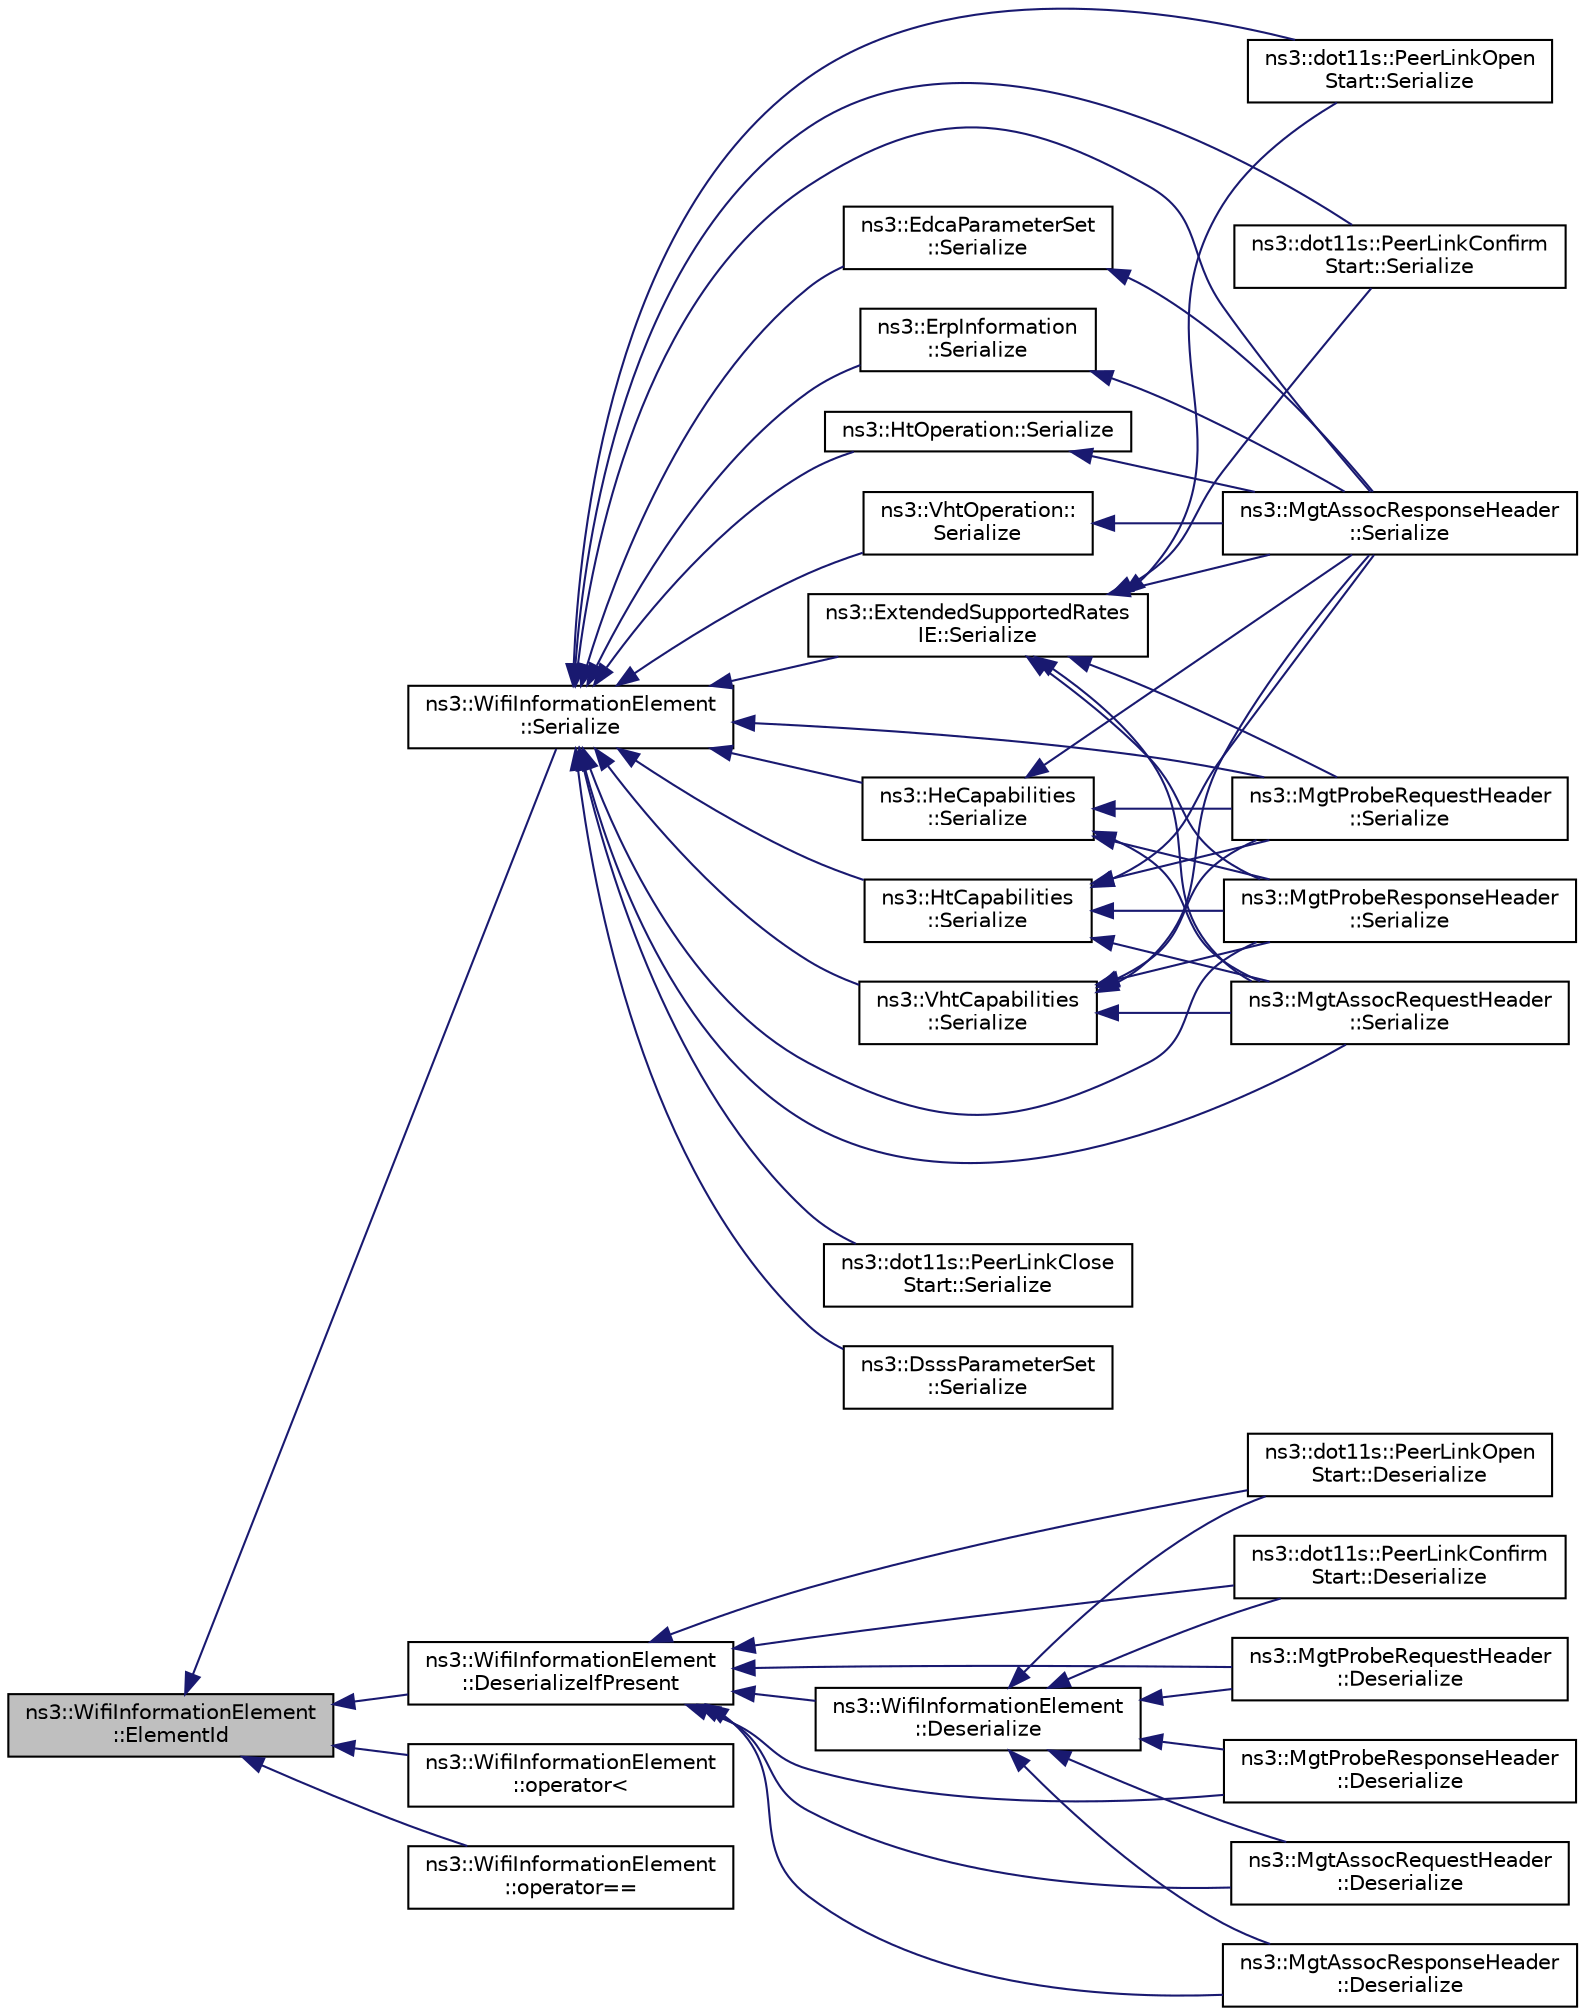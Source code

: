 digraph "ns3::WifiInformationElement::ElementId"
{
  edge [fontname="Helvetica",fontsize="10",labelfontname="Helvetica",labelfontsize="10"];
  node [fontname="Helvetica",fontsize="10",shape=record];
  rankdir="LR";
  Node1 [label="ns3::WifiInformationElement\l::ElementId",height=0.2,width=0.4,color="black", fillcolor="grey75", style="filled", fontcolor="black"];
  Node1 -> Node2 [dir="back",color="midnightblue",fontsize="10",style="solid"];
  Node2 [label="ns3::WifiInformationElement\l::Serialize",height=0.2,width=0.4,color="black", fillcolor="white", style="filled",URL="$d4/db6/classns3_1_1WifiInformationElement.html#a2f43932681fae6e2bc7a978e9493811e"];
  Node2 -> Node3 [dir="back",color="midnightblue",fontsize="10",style="solid"];
  Node3 [label="ns3::dot11s::PeerLinkOpen\lStart::Serialize",height=0.2,width=0.4,color="black", fillcolor="white", style="filled",URL="$da/d35/classns3_1_1dot11s_1_1PeerLinkOpenStart.html#a1c115bceee658219bbcd1730f1ff07a4"];
  Node2 -> Node4 [dir="back",color="midnightblue",fontsize="10",style="solid"];
  Node4 [label="ns3::dot11s::PeerLinkClose\lStart::Serialize",height=0.2,width=0.4,color="black", fillcolor="white", style="filled",URL="$d1/d01/classns3_1_1dot11s_1_1PeerLinkCloseStart.html#a78a9de8c0a027498640a9fad4d02a4c8"];
  Node2 -> Node5 [dir="back",color="midnightblue",fontsize="10",style="solid"];
  Node5 [label="ns3::dot11s::PeerLinkConfirm\lStart::Serialize",height=0.2,width=0.4,color="black", fillcolor="white", style="filled",URL="$d2/d02/classns3_1_1dot11s_1_1PeerLinkConfirmStart.html#ae31536d19dbb8eb5e76ca881e4798e48"];
  Node2 -> Node6 [dir="back",color="midnightblue",fontsize="10",style="solid"];
  Node6 [label="ns3::DsssParameterSet\l::Serialize",height=0.2,width=0.4,color="black", fillcolor="white", style="filled",URL="$d5/dc1/classns3_1_1DsssParameterSet.html#a5720c8b974f0c5080247330056d17201"];
  Node2 -> Node7 [dir="back",color="midnightblue",fontsize="10",style="solid"];
  Node7 [label="ns3::EdcaParameterSet\l::Serialize",height=0.2,width=0.4,color="black", fillcolor="white", style="filled",URL="$d7/d50/classns3_1_1EdcaParameterSet.html#ae0ef4ff2e5549a3c0a2fa12cc73af425"];
  Node7 -> Node8 [dir="back",color="midnightblue",fontsize="10",style="solid"];
  Node8 [label="ns3::MgtAssocResponseHeader\l::Serialize",height=0.2,width=0.4,color="black", fillcolor="white", style="filled",URL="$d2/d1d/classns3_1_1MgtAssocResponseHeader.html#a2b3e70a1b228b9f3ca8b8a43068f13a2"];
  Node2 -> Node9 [dir="back",color="midnightblue",fontsize="10",style="solid"];
  Node9 [label="ns3::ErpInformation\l::Serialize",height=0.2,width=0.4,color="black", fillcolor="white", style="filled",URL="$db/d32/classns3_1_1ErpInformation.html#a797d76e95ddcd5e6b0cad49443b2c356"];
  Node9 -> Node8 [dir="back",color="midnightblue",fontsize="10",style="solid"];
  Node2 -> Node10 [dir="back",color="midnightblue",fontsize="10",style="solid"];
  Node10 [label="ns3::HeCapabilities\l::Serialize",height=0.2,width=0.4,color="black", fillcolor="white", style="filled",URL="$d4/d41/classns3_1_1HeCapabilities.html#ac7525eb597bf0308f0ea637db53f8295"];
  Node10 -> Node11 [dir="back",color="midnightblue",fontsize="10",style="solid"];
  Node11 [label="ns3::MgtProbeRequestHeader\l::Serialize",height=0.2,width=0.4,color="black", fillcolor="white", style="filled",URL="$de/dec/classns3_1_1MgtProbeRequestHeader.html#afa7d6bcf7c03df0927635a07cfff6d13"];
  Node10 -> Node12 [dir="back",color="midnightblue",fontsize="10",style="solid"];
  Node12 [label="ns3::MgtProbeResponseHeader\l::Serialize",height=0.2,width=0.4,color="black", fillcolor="white", style="filled",URL="$d7/d3c/classns3_1_1MgtProbeResponseHeader.html#a721188a210bcccb82dcb65ec389a264d"];
  Node10 -> Node13 [dir="back",color="midnightblue",fontsize="10",style="solid"];
  Node13 [label="ns3::MgtAssocRequestHeader\l::Serialize",height=0.2,width=0.4,color="black", fillcolor="white", style="filled",URL="$d6/dec/classns3_1_1MgtAssocRequestHeader.html#a5af209ceffdc8e66f29efe0aed867c6e"];
  Node10 -> Node8 [dir="back",color="midnightblue",fontsize="10",style="solid"];
  Node2 -> Node14 [dir="back",color="midnightblue",fontsize="10",style="solid"];
  Node14 [label="ns3::HtCapabilities\l::Serialize",height=0.2,width=0.4,color="black", fillcolor="white", style="filled",URL="$d8/de7/classns3_1_1HtCapabilities.html#a91a16fe63128b8463bbc8697de061645"];
  Node14 -> Node11 [dir="back",color="midnightblue",fontsize="10",style="solid"];
  Node14 -> Node12 [dir="back",color="midnightblue",fontsize="10",style="solid"];
  Node14 -> Node13 [dir="back",color="midnightblue",fontsize="10",style="solid"];
  Node14 -> Node8 [dir="back",color="midnightblue",fontsize="10",style="solid"];
  Node2 -> Node15 [dir="back",color="midnightblue",fontsize="10",style="solid"];
  Node15 [label="ns3::HtOperation::Serialize",height=0.2,width=0.4,color="black", fillcolor="white", style="filled",URL="$db/dc6/classns3_1_1HtOperation.html#a3ed9edb17e266a42436c1ab5def0cd49"];
  Node15 -> Node8 [dir="back",color="midnightblue",fontsize="10",style="solid"];
  Node2 -> Node11 [dir="back",color="midnightblue",fontsize="10",style="solid"];
  Node2 -> Node12 [dir="back",color="midnightblue",fontsize="10",style="solid"];
  Node2 -> Node13 [dir="back",color="midnightblue",fontsize="10",style="solid"];
  Node2 -> Node8 [dir="back",color="midnightblue",fontsize="10",style="solid"];
  Node2 -> Node16 [dir="back",color="midnightblue",fontsize="10",style="solid"];
  Node16 [label="ns3::ExtendedSupportedRates\lIE::Serialize",height=0.2,width=0.4,color="black", fillcolor="white", style="filled",URL="$d9/d48/classns3_1_1ExtendedSupportedRatesIE.html#acb470467b1268b5897cdc916078f2b46"];
  Node16 -> Node3 [dir="back",color="midnightblue",fontsize="10",style="solid"];
  Node16 -> Node5 [dir="back",color="midnightblue",fontsize="10",style="solid"];
  Node16 -> Node11 [dir="back",color="midnightblue",fontsize="10",style="solid"];
  Node16 -> Node12 [dir="back",color="midnightblue",fontsize="10",style="solid"];
  Node16 -> Node13 [dir="back",color="midnightblue",fontsize="10",style="solid"];
  Node16 -> Node8 [dir="back",color="midnightblue",fontsize="10",style="solid"];
  Node2 -> Node17 [dir="back",color="midnightblue",fontsize="10",style="solid"];
  Node17 [label="ns3::VhtCapabilities\l::Serialize",height=0.2,width=0.4,color="black", fillcolor="white", style="filled",URL="$de/de4/classns3_1_1VhtCapabilities.html#aff8e88955023a52b8901af72a6428923"];
  Node17 -> Node11 [dir="back",color="midnightblue",fontsize="10",style="solid"];
  Node17 -> Node12 [dir="back",color="midnightblue",fontsize="10",style="solid"];
  Node17 -> Node13 [dir="back",color="midnightblue",fontsize="10",style="solid"];
  Node17 -> Node8 [dir="back",color="midnightblue",fontsize="10",style="solid"];
  Node2 -> Node18 [dir="back",color="midnightblue",fontsize="10",style="solid"];
  Node18 [label="ns3::VhtOperation::\lSerialize",height=0.2,width=0.4,color="black", fillcolor="white", style="filled",URL="$d7/d41/classns3_1_1VhtOperation.html#a6096b557edc33a9056a40bb4e2be8b48"];
  Node18 -> Node8 [dir="back",color="midnightblue",fontsize="10",style="solid"];
  Node1 -> Node19 [dir="back",color="midnightblue",fontsize="10",style="solid"];
  Node19 [label="ns3::WifiInformationElement\l::DeserializeIfPresent",height=0.2,width=0.4,color="black", fillcolor="white", style="filled",URL="$d4/db6/classns3_1_1WifiInformationElement.html#a8ce15156403cf18af657c4bee2e071aa"];
  Node19 -> Node20 [dir="back",color="midnightblue",fontsize="10",style="solid"];
  Node20 [label="ns3::dot11s::PeerLinkOpen\lStart::Deserialize",height=0.2,width=0.4,color="black", fillcolor="white", style="filled",URL="$da/d35/classns3_1_1dot11s_1_1PeerLinkOpenStart.html#a315473be0f383a55415b452b45f688bb"];
  Node19 -> Node21 [dir="back",color="midnightblue",fontsize="10",style="solid"];
  Node21 [label="ns3::dot11s::PeerLinkConfirm\lStart::Deserialize",height=0.2,width=0.4,color="black", fillcolor="white", style="filled",URL="$d2/d02/classns3_1_1dot11s_1_1PeerLinkConfirmStart.html#a6109a09962014a5c64c7a2fd9470978e"];
  Node19 -> Node22 [dir="back",color="midnightblue",fontsize="10",style="solid"];
  Node22 [label="ns3::MgtProbeRequestHeader\l::Deserialize",height=0.2,width=0.4,color="black", fillcolor="white", style="filled",URL="$de/dec/classns3_1_1MgtProbeRequestHeader.html#a622524bcbe9ec5ba9bea8e83c43302db"];
  Node19 -> Node23 [dir="back",color="midnightblue",fontsize="10",style="solid"];
  Node23 [label="ns3::MgtProbeResponseHeader\l::Deserialize",height=0.2,width=0.4,color="black", fillcolor="white", style="filled",URL="$d7/d3c/classns3_1_1MgtProbeResponseHeader.html#acf693465957d06ea7f1a06881052b71a"];
  Node19 -> Node24 [dir="back",color="midnightblue",fontsize="10",style="solid"];
  Node24 [label="ns3::MgtAssocRequestHeader\l::Deserialize",height=0.2,width=0.4,color="black", fillcolor="white", style="filled",URL="$d6/dec/classns3_1_1MgtAssocRequestHeader.html#a660806ee6d8ccb5ee7d1790506770e45"];
  Node19 -> Node25 [dir="back",color="midnightblue",fontsize="10",style="solid"];
  Node25 [label="ns3::MgtAssocResponseHeader\l::Deserialize",height=0.2,width=0.4,color="black", fillcolor="white", style="filled",URL="$d2/d1d/classns3_1_1MgtAssocResponseHeader.html#a02b3614f4b8248577849c4091220666d"];
  Node19 -> Node26 [dir="back",color="midnightblue",fontsize="10",style="solid"];
  Node26 [label="ns3::WifiInformationElement\l::Deserialize",height=0.2,width=0.4,color="black", fillcolor="white", style="filled",URL="$d4/db6/classns3_1_1WifiInformationElement.html#a533a553c7a33a4870f1819b25d43d15b"];
  Node26 -> Node20 [dir="back",color="midnightblue",fontsize="10",style="solid"];
  Node26 -> Node21 [dir="back",color="midnightblue",fontsize="10",style="solid"];
  Node26 -> Node22 [dir="back",color="midnightblue",fontsize="10",style="solid"];
  Node26 -> Node23 [dir="back",color="midnightblue",fontsize="10",style="solid"];
  Node26 -> Node24 [dir="back",color="midnightblue",fontsize="10",style="solid"];
  Node26 -> Node25 [dir="back",color="midnightblue",fontsize="10",style="solid"];
  Node1 -> Node27 [dir="back",color="midnightblue",fontsize="10",style="solid"];
  Node27 [label="ns3::WifiInformationElement\l::operator\<",height=0.2,width=0.4,color="black", fillcolor="white", style="filled",URL="$d4/db6/classns3_1_1WifiInformationElement.html#a263c3d445dfaf0f11929cdb2cae93d2d"];
  Node1 -> Node28 [dir="back",color="midnightblue",fontsize="10",style="solid"];
  Node28 [label="ns3::WifiInformationElement\l::operator==",height=0.2,width=0.4,color="black", fillcolor="white", style="filled",URL="$d4/db6/classns3_1_1WifiInformationElement.html#ad57be4560fa6abb25e6b0745fd7213e0"];
}
